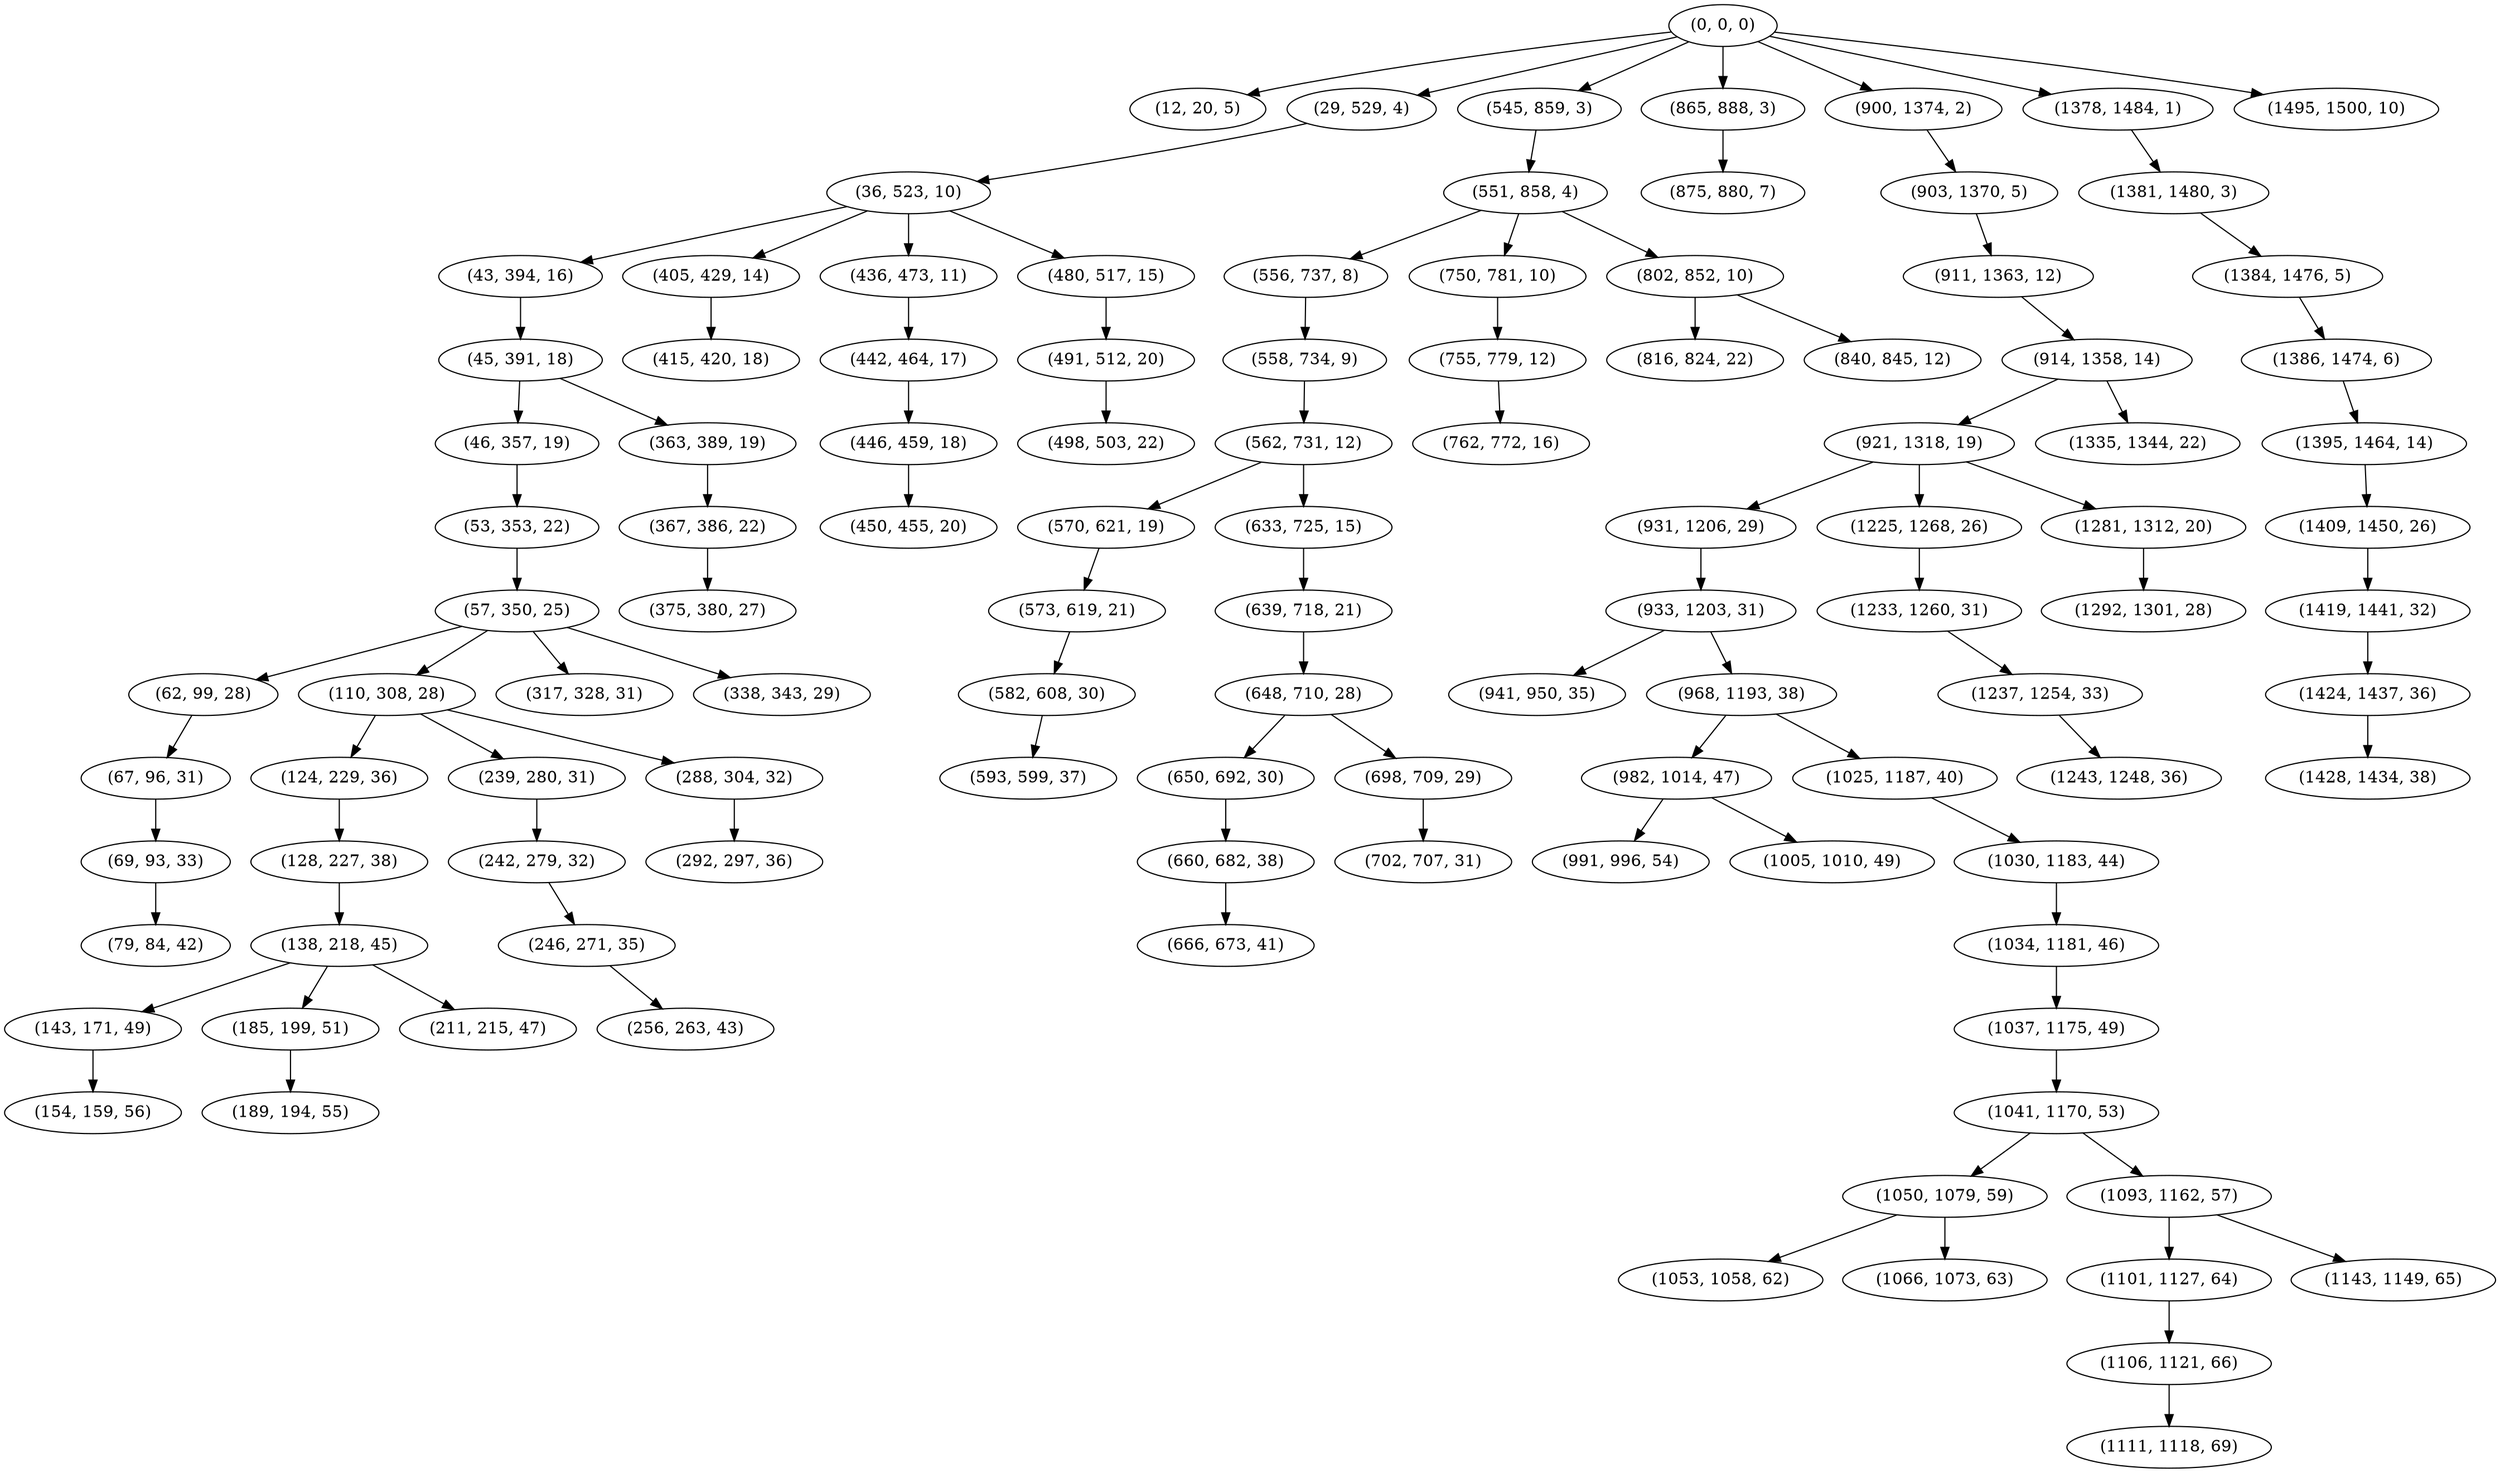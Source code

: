 digraph tree {
    "(0, 0, 0)";
    "(12, 20, 5)";
    "(29, 529, 4)";
    "(36, 523, 10)";
    "(43, 394, 16)";
    "(45, 391, 18)";
    "(46, 357, 19)";
    "(53, 353, 22)";
    "(57, 350, 25)";
    "(62, 99, 28)";
    "(67, 96, 31)";
    "(69, 93, 33)";
    "(79, 84, 42)";
    "(110, 308, 28)";
    "(124, 229, 36)";
    "(128, 227, 38)";
    "(138, 218, 45)";
    "(143, 171, 49)";
    "(154, 159, 56)";
    "(185, 199, 51)";
    "(189, 194, 55)";
    "(211, 215, 47)";
    "(239, 280, 31)";
    "(242, 279, 32)";
    "(246, 271, 35)";
    "(256, 263, 43)";
    "(288, 304, 32)";
    "(292, 297, 36)";
    "(317, 328, 31)";
    "(338, 343, 29)";
    "(363, 389, 19)";
    "(367, 386, 22)";
    "(375, 380, 27)";
    "(405, 429, 14)";
    "(415, 420, 18)";
    "(436, 473, 11)";
    "(442, 464, 17)";
    "(446, 459, 18)";
    "(450, 455, 20)";
    "(480, 517, 15)";
    "(491, 512, 20)";
    "(498, 503, 22)";
    "(545, 859, 3)";
    "(551, 858, 4)";
    "(556, 737, 8)";
    "(558, 734, 9)";
    "(562, 731, 12)";
    "(570, 621, 19)";
    "(573, 619, 21)";
    "(582, 608, 30)";
    "(593, 599, 37)";
    "(633, 725, 15)";
    "(639, 718, 21)";
    "(648, 710, 28)";
    "(650, 692, 30)";
    "(660, 682, 38)";
    "(666, 673, 41)";
    "(698, 709, 29)";
    "(702, 707, 31)";
    "(750, 781, 10)";
    "(755, 779, 12)";
    "(762, 772, 16)";
    "(802, 852, 10)";
    "(816, 824, 22)";
    "(840, 845, 12)";
    "(865, 888, 3)";
    "(875, 880, 7)";
    "(900, 1374, 2)";
    "(903, 1370, 5)";
    "(911, 1363, 12)";
    "(914, 1358, 14)";
    "(921, 1318, 19)";
    "(931, 1206, 29)";
    "(933, 1203, 31)";
    "(941, 950, 35)";
    "(968, 1193, 38)";
    "(982, 1014, 47)";
    "(991, 996, 54)";
    "(1005, 1010, 49)";
    "(1025, 1187, 40)";
    "(1030, 1183, 44)";
    "(1034, 1181, 46)";
    "(1037, 1175, 49)";
    "(1041, 1170, 53)";
    "(1050, 1079, 59)";
    "(1053, 1058, 62)";
    "(1066, 1073, 63)";
    "(1093, 1162, 57)";
    "(1101, 1127, 64)";
    "(1106, 1121, 66)";
    "(1111, 1118, 69)";
    "(1143, 1149, 65)";
    "(1225, 1268, 26)";
    "(1233, 1260, 31)";
    "(1237, 1254, 33)";
    "(1243, 1248, 36)";
    "(1281, 1312, 20)";
    "(1292, 1301, 28)";
    "(1335, 1344, 22)";
    "(1378, 1484, 1)";
    "(1381, 1480, 3)";
    "(1384, 1476, 5)";
    "(1386, 1474, 6)";
    "(1395, 1464, 14)";
    "(1409, 1450, 26)";
    "(1419, 1441, 32)";
    "(1424, 1437, 36)";
    "(1428, 1434, 38)";
    "(1495, 1500, 10)";
    "(0, 0, 0)" -> "(12, 20, 5)";
    "(0, 0, 0)" -> "(29, 529, 4)";
    "(0, 0, 0)" -> "(545, 859, 3)";
    "(0, 0, 0)" -> "(865, 888, 3)";
    "(0, 0, 0)" -> "(900, 1374, 2)";
    "(0, 0, 0)" -> "(1378, 1484, 1)";
    "(0, 0, 0)" -> "(1495, 1500, 10)";
    "(29, 529, 4)" -> "(36, 523, 10)";
    "(36, 523, 10)" -> "(43, 394, 16)";
    "(36, 523, 10)" -> "(405, 429, 14)";
    "(36, 523, 10)" -> "(436, 473, 11)";
    "(36, 523, 10)" -> "(480, 517, 15)";
    "(43, 394, 16)" -> "(45, 391, 18)";
    "(45, 391, 18)" -> "(46, 357, 19)";
    "(45, 391, 18)" -> "(363, 389, 19)";
    "(46, 357, 19)" -> "(53, 353, 22)";
    "(53, 353, 22)" -> "(57, 350, 25)";
    "(57, 350, 25)" -> "(62, 99, 28)";
    "(57, 350, 25)" -> "(110, 308, 28)";
    "(57, 350, 25)" -> "(317, 328, 31)";
    "(57, 350, 25)" -> "(338, 343, 29)";
    "(62, 99, 28)" -> "(67, 96, 31)";
    "(67, 96, 31)" -> "(69, 93, 33)";
    "(69, 93, 33)" -> "(79, 84, 42)";
    "(110, 308, 28)" -> "(124, 229, 36)";
    "(110, 308, 28)" -> "(239, 280, 31)";
    "(110, 308, 28)" -> "(288, 304, 32)";
    "(124, 229, 36)" -> "(128, 227, 38)";
    "(128, 227, 38)" -> "(138, 218, 45)";
    "(138, 218, 45)" -> "(143, 171, 49)";
    "(138, 218, 45)" -> "(185, 199, 51)";
    "(138, 218, 45)" -> "(211, 215, 47)";
    "(143, 171, 49)" -> "(154, 159, 56)";
    "(185, 199, 51)" -> "(189, 194, 55)";
    "(239, 280, 31)" -> "(242, 279, 32)";
    "(242, 279, 32)" -> "(246, 271, 35)";
    "(246, 271, 35)" -> "(256, 263, 43)";
    "(288, 304, 32)" -> "(292, 297, 36)";
    "(363, 389, 19)" -> "(367, 386, 22)";
    "(367, 386, 22)" -> "(375, 380, 27)";
    "(405, 429, 14)" -> "(415, 420, 18)";
    "(436, 473, 11)" -> "(442, 464, 17)";
    "(442, 464, 17)" -> "(446, 459, 18)";
    "(446, 459, 18)" -> "(450, 455, 20)";
    "(480, 517, 15)" -> "(491, 512, 20)";
    "(491, 512, 20)" -> "(498, 503, 22)";
    "(545, 859, 3)" -> "(551, 858, 4)";
    "(551, 858, 4)" -> "(556, 737, 8)";
    "(551, 858, 4)" -> "(750, 781, 10)";
    "(551, 858, 4)" -> "(802, 852, 10)";
    "(556, 737, 8)" -> "(558, 734, 9)";
    "(558, 734, 9)" -> "(562, 731, 12)";
    "(562, 731, 12)" -> "(570, 621, 19)";
    "(562, 731, 12)" -> "(633, 725, 15)";
    "(570, 621, 19)" -> "(573, 619, 21)";
    "(573, 619, 21)" -> "(582, 608, 30)";
    "(582, 608, 30)" -> "(593, 599, 37)";
    "(633, 725, 15)" -> "(639, 718, 21)";
    "(639, 718, 21)" -> "(648, 710, 28)";
    "(648, 710, 28)" -> "(650, 692, 30)";
    "(648, 710, 28)" -> "(698, 709, 29)";
    "(650, 692, 30)" -> "(660, 682, 38)";
    "(660, 682, 38)" -> "(666, 673, 41)";
    "(698, 709, 29)" -> "(702, 707, 31)";
    "(750, 781, 10)" -> "(755, 779, 12)";
    "(755, 779, 12)" -> "(762, 772, 16)";
    "(802, 852, 10)" -> "(816, 824, 22)";
    "(802, 852, 10)" -> "(840, 845, 12)";
    "(865, 888, 3)" -> "(875, 880, 7)";
    "(900, 1374, 2)" -> "(903, 1370, 5)";
    "(903, 1370, 5)" -> "(911, 1363, 12)";
    "(911, 1363, 12)" -> "(914, 1358, 14)";
    "(914, 1358, 14)" -> "(921, 1318, 19)";
    "(914, 1358, 14)" -> "(1335, 1344, 22)";
    "(921, 1318, 19)" -> "(931, 1206, 29)";
    "(921, 1318, 19)" -> "(1225, 1268, 26)";
    "(921, 1318, 19)" -> "(1281, 1312, 20)";
    "(931, 1206, 29)" -> "(933, 1203, 31)";
    "(933, 1203, 31)" -> "(941, 950, 35)";
    "(933, 1203, 31)" -> "(968, 1193, 38)";
    "(968, 1193, 38)" -> "(982, 1014, 47)";
    "(968, 1193, 38)" -> "(1025, 1187, 40)";
    "(982, 1014, 47)" -> "(991, 996, 54)";
    "(982, 1014, 47)" -> "(1005, 1010, 49)";
    "(1025, 1187, 40)" -> "(1030, 1183, 44)";
    "(1030, 1183, 44)" -> "(1034, 1181, 46)";
    "(1034, 1181, 46)" -> "(1037, 1175, 49)";
    "(1037, 1175, 49)" -> "(1041, 1170, 53)";
    "(1041, 1170, 53)" -> "(1050, 1079, 59)";
    "(1041, 1170, 53)" -> "(1093, 1162, 57)";
    "(1050, 1079, 59)" -> "(1053, 1058, 62)";
    "(1050, 1079, 59)" -> "(1066, 1073, 63)";
    "(1093, 1162, 57)" -> "(1101, 1127, 64)";
    "(1093, 1162, 57)" -> "(1143, 1149, 65)";
    "(1101, 1127, 64)" -> "(1106, 1121, 66)";
    "(1106, 1121, 66)" -> "(1111, 1118, 69)";
    "(1225, 1268, 26)" -> "(1233, 1260, 31)";
    "(1233, 1260, 31)" -> "(1237, 1254, 33)";
    "(1237, 1254, 33)" -> "(1243, 1248, 36)";
    "(1281, 1312, 20)" -> "(1292, 1301, 28)";
    "(1378, 1484, 1)" -> "(1381, 1480, 3)";
    "(1381, 1480, 3)" -> "(1384, 1476, 5)";
    "(1384, 1476, 5)" -> "(1386, 1474, 6)";
    "(1386, 1474, 6)" -> "(1395, 1464, 14)";
    "(1395, 1464, 14)" -> "(1409, 1450, 26)";
    "(1409, 1450, 26)" -> "(1419, 1441, 32)";
    "(1419, 1441, 32)" -> "(1424, 1437, 36)";
    "(1424, 1437, 36)" -> "(1428, 1434, 38)";
}
